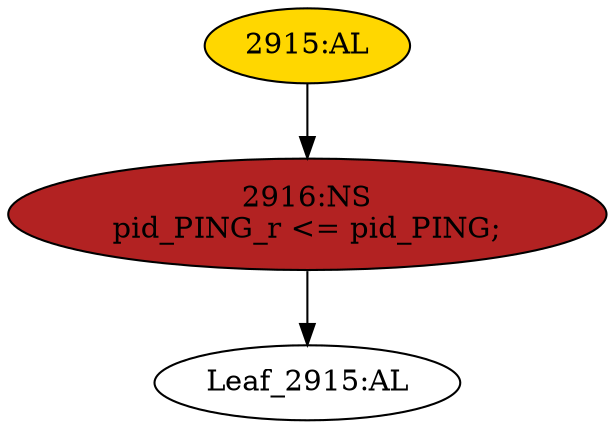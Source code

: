 strict digraph "" {
	node [label="\N"];
	"2916:NS"	 [ast="<pyverilog.vparser.ast.NonblockingSubstitution object at 0x7f13b554dcd0>",
		fillcolor=firebrick,
		label="2916:NS
pid_PING_r <= pid_PING;",
		statements="[<pyverilog.vparser.ast.NonblockingSubstitution object at 0x7f13b554dcd0>]",
		style=filled,
		typ=NonblockingSubstitution];
	"Leaf_2915:AL"	 [def_var="['pid_PING_r']",
		label="Leaf_2915:AL"];
	"2916:NS" -> "Leaf_2915:AL"	 [cond="[]",
		lineno=None];
	"2915:AL"	 [ast="<pyverilog.vparser.ast.Always object at 0x7f13b554de10>",
		clk_sens=True,
		fillcolor=gold,
		label="2915:AL",
		sens="['clk']",
		statements="[]",
		style=filled,
		typ=Always,
		use_var="['pid_PING']"];
	"2915:AL" -> "2916:NS"	 [cond="[]",
		lineno=None];
}
